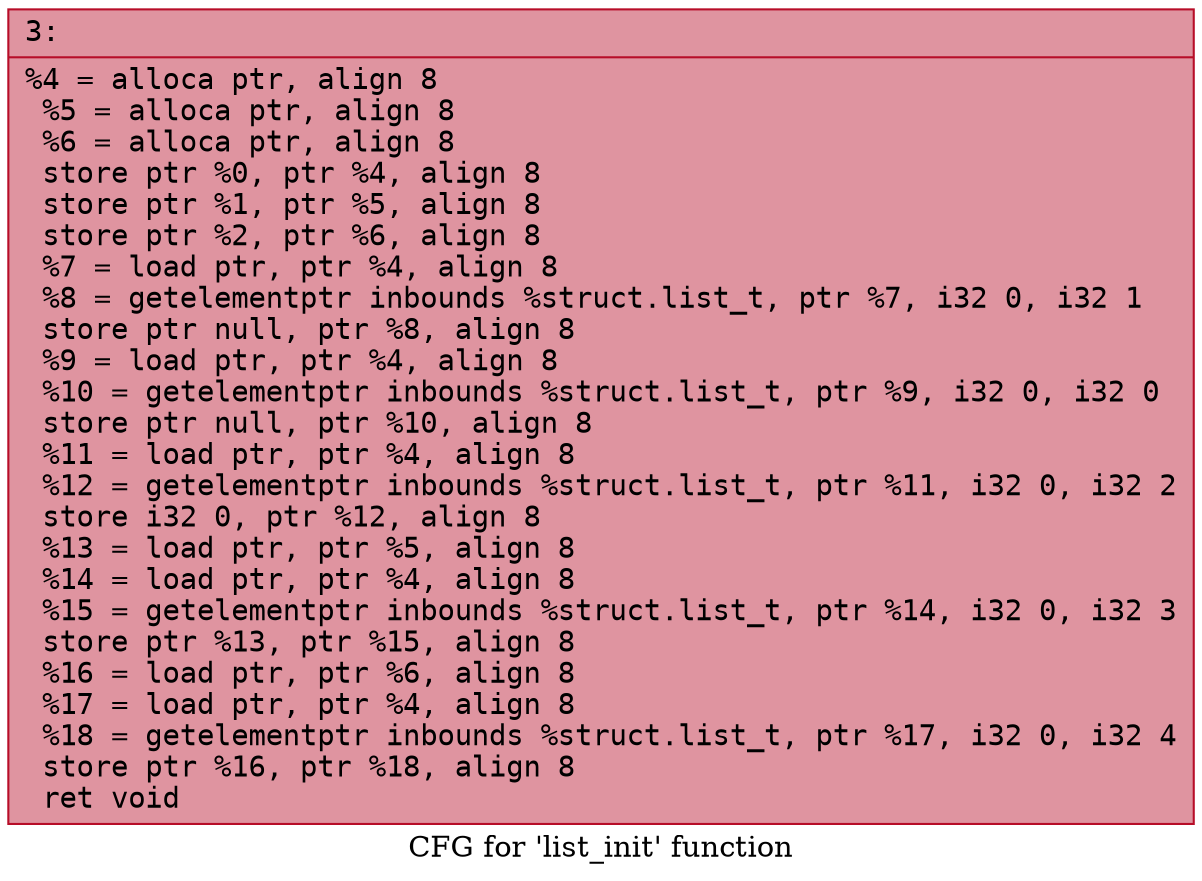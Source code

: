 digraph "CFG for 'list_init' function" {
	label="CFG for 'list_init' function";

	Node0x600002031270 [shape=record,color="#b70d28ff", style=filled, fillcolor="#b70d2870" fontname="Courier",label="{3:\l|  %4 = alloca ptr, align 8\l  %5 = alloca ptr, align 8\l  %6 = alloca ptr, align 8\l  store ptr %0, ptr %4, align 8\l  store ptr %1, ptr %5, align 8\l  store ptr %2, ptr %6, align 8\l  %7 = load ptr, ptr %4, align 8\l  %8 = getelementptr inbounds %struct.list_t, ptr %7, i32 0, i32 1\l  store ptr null, ptr %8, align 8\l  %9 = load ptr, ptr %4, align 8\l  %10 = getelementptr inbounds %struct.list_t, ptr %9, i32 0, i32 0\l  store ptr null, ptr %10, align 8\l  %11 = load ptr, ptr %4, align 8\l  %12 = getelementptr inbounds %struct.list_t, ptr %11, i32 0, i32 2\l  store i32 0, ptr %12, align 8\l  %13 = load ptr, ptr %5, align 8\l  %14 = load ptr, ptr %4, align 8\l  %15 = getelementptr inbounds %struct.list_t, ptr %14, i32 0, i32 3\l  store ptr %13, ptr %15, align 8\l  %16 = load ptr, ptr %6, align 8\l  %17 = load ptr, ptr %4, align 8\l  %18 = getelementptr inbounds %struct.list_t, ptr %17, i32 0, i32 4\l  store ptr %16, ptr %18, align 8\l  ret void\l}"];
}
